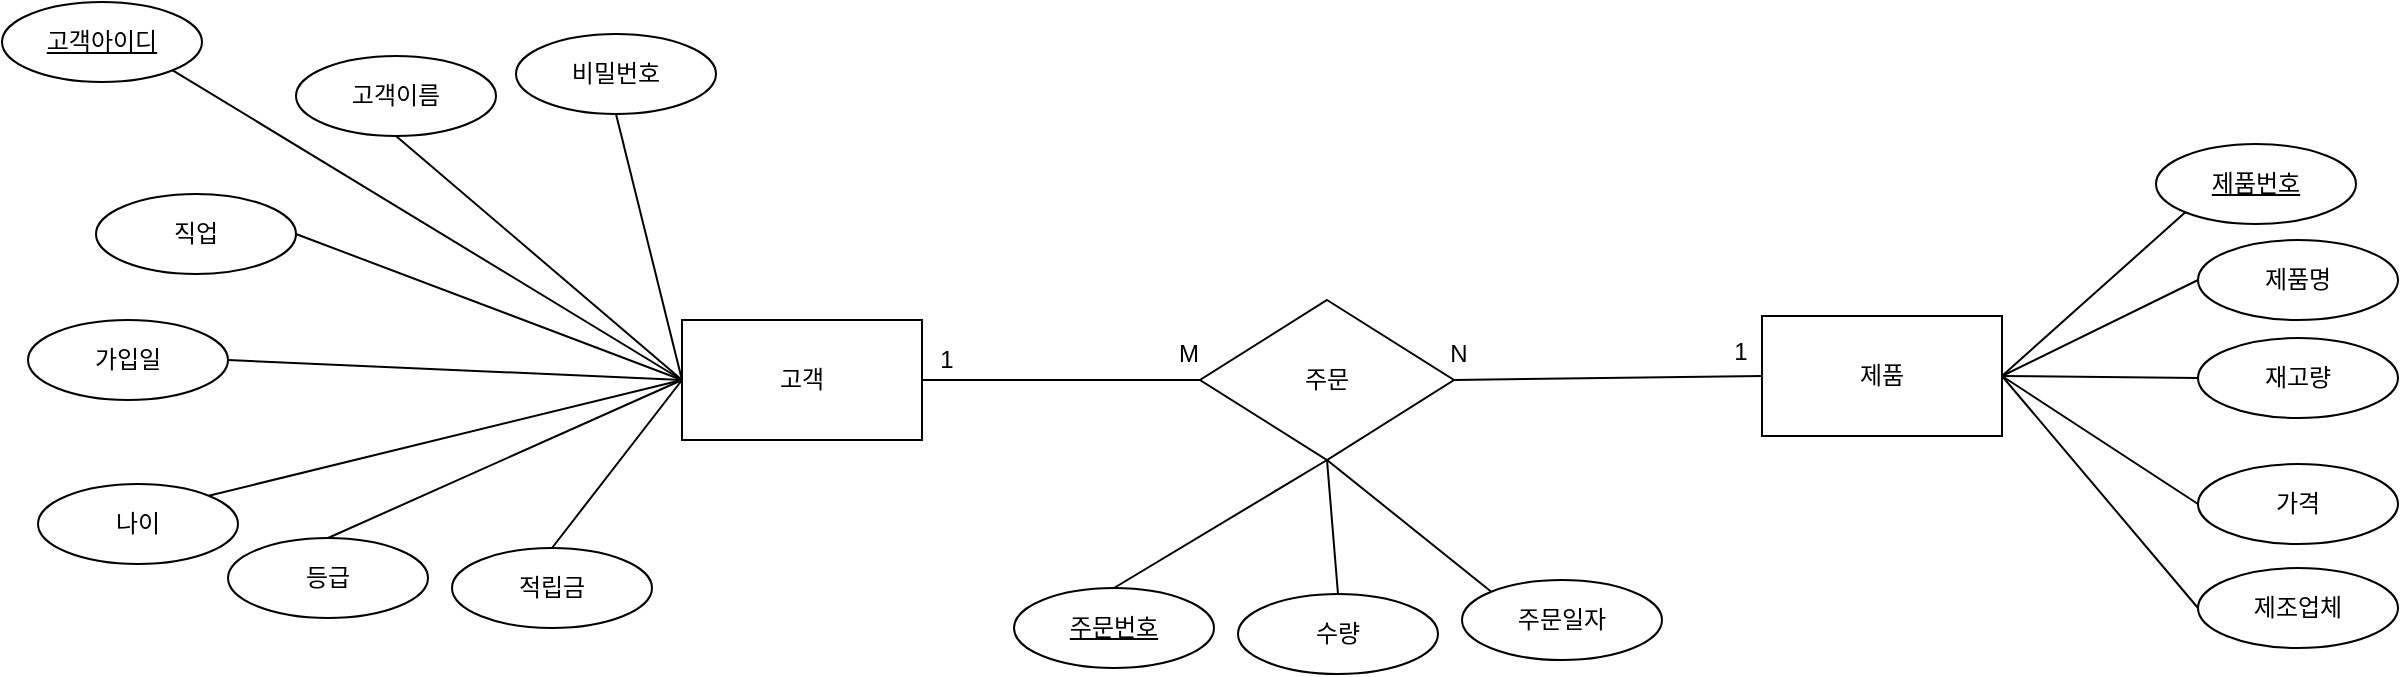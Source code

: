 <mxfile version="24.8.4" pages="2">
  <diagram name="ERD" id="YRXvS0uXnOmJm9dNZiNP">
    <mxGraphModel dx="1072" dy="1225" grid="0" gridSize="10" guides="1" tooltips="1" connect="1" arrows="1" fold="1" page="0" pageScale="1" pageWidth="827" pageHeight="1169" math="0" shadow="0">
      <root>
        <mxCell id="0" />
        <mxCell id="1" parent="0" />
        <mxCell id="8iGSnU5gSv1h4BT0RWDr-1" value="고객" style="rounded=0;whiteSpace=wrap;html=1;" vertex="1" parent="1">
          <mxGeometry x="175" y="69" width="120" height="60" as="geometry" />
        </mxCell>
        <mxCell id="8iGSnU5gSv1h4BT0RWDr-4" value="고객아이디" style="ellipse;whiteSpace=wrap;html=1;align=center;fontStyle=4;" vertex="1" parent="1">
          <mxGeometry x="-165" y="-90" width="100" height="40" as="geometry" />
        </mxCell>
        <mxCell id="8iGSnU5gSv1h4BT0RWDr-6" value="고객이름" style="ellipse;whiteSpace=wrap;html=1;align=center;" vertex="1" parent="1">
          <mxGeometry x="-18" y="-63" width="100" height="40" as="geometry" />
        </mxCell>
        <mxCell id="8iGSnU5gSv1h4BT0RWDr-7" value="비밀번호" style="ellipse;whiteSpace=wrap;html=1;align=center;" vertex="1" parent="1">
          <mxGeometry x="92" y="-74" width="100" height="40" as="geometry" />
        </mxCell>
        <mxCell id="8iGSnU5gSv1h4BT0RWDr-8" value="나이" style="ellipse;whiteSpace=wrap;html=1;align=center;" vertex="1" parent="1">
          <mxGeometry x="-147" y="151" width="100" height="40" as="geometry" />
        </mxCell>
        <mxCell id="8iGSnU5gSv1h4BT0RWDr-9" value="직업" style="ellipse;whiteSpace=wrap;html=1;align=center;" vertex="1" parent="1">
          <mxGeometry x="-118" y="6" width="100" height="40" as="geometry" />
        </mxCell>
        <mxCell id="8iGSnU5gSv1h4BT0RWDr-10" value="가입일" style="ellipse;whiteSpace=wrap;html=1;align=center;" vertex="1" parent="1">
          <mxGeometry x="-152" y="69" width="100" height="40" as="geometry" />
        </mxCell>
        <mxCell id="8iGSnU5gSv1h4BT0RWDr-11" value="등급" style="ellipse;whiteSpace=wrap;html=1;align=center;" vertex="1" parent="1">
          <mxGeometry x="-52" y="178" width="100" height="40" as="geometry" />
        </mxCell>
        <mxCell id="8iGSnU5gSv1h4BT0RWDr-12" value="적립금" style="ellipse;whiteSpace=wrap;html=1;align=center;" vertex="1" parent="1">
          <mxGeometry x="60" y="183" width="100" height="40" as="geometry" />
        </mxCell>
        <mxCell id="8iGSnU5gSv1h4BT0RWDr-13" value="" style="endArrow=none;html=1;rounded=0;fontSize=12;startSize=8;endSize=8;curved=1;exitX=0;exitY=0.5;exitDx=0;exitDy=0;entryX=1;entryY=1;entryDx=0;entryDy=0;" edge="1" parent="1" source="8iGSnU5gSv1h4BT0RWDr-1" target="8iGSnU5gSv1h4BT0RWDr-4">
          <mxGeometry width="50" height="50" relative="1" as="geometry">
            <mxPoint x="96" y="20" as="sourcePoint" />
            <mxPoint x="146" y="-30" as="targetPoint" />
          </mxGeometry>
        </mxCell>
        <mxCell id="8iGSnU5gSv1h4BT0RWDr-14" value="" style="endArrow=none;html=1;rounded=0;fontSize=12;startSize=8;endSize=8;curved=1;exitX=0;exitY=0.5;exitDx=0;exitDy=0;entryX=0.5;entryY=1;entryDx=0;entryDy=0;" edge="1" parent="1" source="8iGSnU5gSv1h4BT0RWDr-1" target="8iGSnU5gSv1h4BT0RWDr-6">
          <mxGeometry width="50" height="50" relative="1" as="geometry">
            <mxPoint x="123" y="47" as="sourcePoint" />
            <mxPoint x="28" y="6" as="targetPoint" />
          </mxGeometry>
        </mxCell>
        <mxCell id="8iGSnU5gSv1h4BT0RWDr-15" value="" style="endArrow=none;html=1;rounded=0;fontSize=12;startSize=8;endSize=8;curved=1;entryX=0.5;entryY=1;entryDx=0;entryDy=0;exitX=0;exitY=0.5;exitDx=0;exitDy=0;" edge="1" parent="1" source="8iGSnU5gSv1h4BT0RWDr-1" target="8iGSnU5gSv1h4BT0RWDr-7">
          <mxGeometry width="50" height="50" relative="1" as="geometry">
            <mxPoint x="169" y="99" as="sourcePoint" />
            <mxPoint x="38" y="16" as="targetPoint" />
          </mxGeometry>
        </mxCell>
        <mxCell id="8iGSnU5gSv1h4BT0RWDr-16" value="" style="endArrow=none;html=1;rounded=0;fontSize=12;startSize=8;endSize=8;curved=1;exitX=1;exitY=0;exitDx=0;exitDy=0;entryX=0;entryY=0.5;entryDx=0;entryDy=0;" edge="1" parent="1" source="8iGSnU5gSv1h4BT0RWDr-8" target="8iGSnU5gSv1h4BT0RWDr-1">
          <mxGeometry width="50" height="50" relative="1" as="geometry">
            <mxPoint x="143" y="67" as="sourcePoint" />
            <mxPoint x="48" y="26" as="targetPoint" />
          </mxGeometry>
        </mxCell>
        <mxCell id="8iGSnU5gSv1h4BT0RWDr-17" value="" style="endArrow=none;html=1;rounded=0;fontSize=12;startSize=8;endSize=8;curved=1;exitX=0;exitY=0.5;exitDx=0;exitDy=0;entryX=1;entryY=0.5;entryDx=0;entryDy=0;" edge="1" parent="1" source="8iGSnU5gSv1h4BT0RWDr-1" target="8iGSnU5gSv1h4BT0RWDr-9">
          <mxGeometry width="50" height="50" relative="1" as="geometry">
            <mxPoint x="153" y="77" as="sourcePoint" />
            <mxPoint x="58" y="36" as="targetPoint" />
          </mxGeometry>
        </mxCell>
        <mxCell id="8iGSnU5gSv1h4BT0RWDr-19" value="" style="endArrow=none;html=1;rounded=0;fontSize=12;startSize=8;endSize=8;curved=1;exitX=0;exitY=0.5;exitDx=0;exitDy=0;entryX=1;entryY=0.5;entryDx=0;entryDy=0;" edge="1" parent="1" source="8iGSnU5gSv1h4BT0RWDr-1" target="8iGSnU5gSv1h4BT0RWDr-10">
          <mxGeometry width="50" height="50" relative="1" as="geometry">
            <mxPoint x="63" y="77" as="sourcePoint" />
            <mxPoint x="27" y="79" as="targetPoint" />
          </mxGeometry>
        </mxCell>
        <mxCell id="8iGSnU5gSv1h4BT0RWDr-20" value="" style="endArrow=none;html=1;rounded=0;fontSize=12;startSize=8;endSize=8;curved=1;exitX=0;exitY=0.5;exitDx=0;exitDy=0;entryX=0.5;entryY=0;entryDx=0;entryDy=0;" edge="1" parent="1" source="8iGSnU5gSv1h4BT0RWDr-1" target="8iGSnU5gSv1h4BT0RWDr-11">
          <mxGeometry width="50" height="50" relative="1" as="geometry">
            <mxPoint x="73" y="87" as="sourcePoint" />
            <mxPoint x="37" y="89" as="targetPoint" />
          </mxGeometry>
        </mxCell>
        <mxCell id="8iGSnU5gSv1h4BT0RWDr-22" value="" style="endArrow=none;html=1;rounded=0;fontSize=12;startSize=8;endSize=8;curved=1;exitX=0.5;exitY=0;exitDx=0;exitDy=0;entryX=0;entryY=0.5;entryDx=0;entryDy=0;" edge="1" parent="1" source="8iGSnU5gSv1h4BT0RWDr-12" target="8iGSnU5gSv1h4BT0RWDr-1">
          <mxGeometry width="50" height="50" relative="1" as="geometry">
            <mxPoint x="-52" y="167" as="sourcePoint" />
            <mxPoint x="185" y="109" as="targetPoint" />
          </mxGeometry>
        </mxCell>
        <mxCell id="8iGSnU5gSv1h4BT0RWDr-23" value="주문" style="rhombus;whiteSpace=wrap;html=1;" vertex="1" parent="1">
          <mxGeometry x="434" y="59" width="127" height="80" as="geometry" />
        </mxCell>
        <mxCell id="8iGSnU5gSv1h4BT0RWDr-24" value="" style="endArrow=none;html=1;rounded=0;fontSize=12;startSize=8;endSize=8;curved=1;entryX=1;entryY=0.5;entryDx=0;entryDy=0;exitX=0;exitY=0.5;exitDx=0;exitDy=0;" edge="1" parent="1" source="8iGSnU5gSv1h4BT0RWDr-23" target="8iGSnU5gSv1h4BT0RWDr-1">
          <mxGeometry width="50" height="50" relative="1" as="geometry">
            <mxPoint x="185" y="109" as="sourcePoint" />
            <mxPoint x="152" y="-24" as="targetPoint" />
          </mxGeometry>
        </mxCell>
        <mxCell id="8iGSnU5gSv1h4BT0RWDr-25" value="1" style="edgeLabel;html=1;align=center;verticalAlign=middle;resizable=0;points=[];fontSize=12;" vertex="1" connectable="0" parent="8iGSnU5gSv1h4BT0RWDr-24">
          <mxGeometry x="0.825" y="-1" relative="1" as="geometry">
            <mxPoint y="-9" as="offset" />
          </mxGeometry>
        </mxCell>
        <mxCell id="8iGSnU5gSv1h4BT0RWDr-26" value="M" style="edgeLabel;html=1;align=center;verticalAlign=middle;resizable=0;points=[];fontSize=12;" vertex="1" connectable="0" parent="8iGSnU5gSv1h4BT0RWDr-24">
          <mxGeometry x="-0.716" relative="1" as="geometry">
            <mxPoint x="13" y="-13" as="offset" />
          </mxGeometry>
        </mxCell>
        <mxCell id="8iGSnU5gSv1h4BT0RWDr-28" value="" style="endArrow=none;html=1;rounded=0;fontSize=12;startSize=8;endSize=8;curved=1;entryX=0.5;entryY=1;entryDx=0;entryDy=0;exitX=0.5;exitY=0;exitDx=0;exitDy=0;" edge="1" parent="1" source="8iGSnU5gSv1h4BT0RWDr-36" target="8iGSnU5gSv1h4BT0RWDr-23">
          <mxGeometry width="50" height="50" relative="1" as="geometry">
            <mxPoint x="405" y="202" as="sourcePoint" />
            <mxPoint x="-70" y="-46" as="targetPoint" />
          </mxGeometry>
        </mxCell>
        <mxCell id="8iGSnU5gSv1h4BT0RWDr-30" value="수량" style="ellipse;whiteSpace=wrap;html=1;align=center;" vertex="1" parent="1">
          <mxGeometry x="453" y="206" width="100" height="40" as="geometry" />
        </mxCell>
        <mxCell id="8iGSnU5gSv1h4BT0RWDr-31" value="" style="endArrow=none;html=1;rounded=0;fontSize=12;startSize=8;endSize=8;curved=1;entryX=0.5;entryY=1;entryDx=0;entryDy=0;exitX=0.5;exitY=0;exitDx=0;exitDy=0;" edge="1" parent="1" source="8iGSnU5gSv1h4BT0RWDr-30" target="8iGSnU5gSv1h4BT0RWDr-23">
          <mxGeometry width="50" height="50" relative="1" as="geometry">
            <mxPoint x="436" y="212" as="sourcePoint" />
            <mxPoint x="507" y="149" as="targetPoint" />
          </mxGeometry>
        </mxCell>
        <mxCell id="8iGSnU5gSv1h4BT0RWDr-32" value="주문일자" style="ellipse;whiteSpace=wrap;html=1;align=center;" vertex="1" parent="1">
          <mxGeometry x="565" y="199" width="100" height="40" as="geometry" />
        </mxCell>
        <mxCell id="8iGSnU5gSv1h4BT0RWDr-33" value="" style="endArrow=none;html=1;rounded=0;fontSize=12;startSize=8;endSize=8;curved=1;entryX=0.5;entryY=1;entryDx=0;entryDy=0;exitX=0;exitY=0;exitDx=0;exitDy=0;" edge="1" parent="1" source="8iGSnU5gSv1h4BT0RWDr-32" target="8iGSnU5gSv1h4BT0RWDr-23">
          <mxGeometry width="50" height="50" relative="1" as="geometry">
            <mxPoint x="529" y="210" as="sourcePoint" />
            <mxPoint x="507" y="149" as="targetPoint" />
          </mxGeometry>
        </mxCell>
        <mxCell id="8iGSnU5gSv1h4BT0RWDr-34" value="제품" style="rounded=0;whiteSpace=wrap;html=1;" vertex="1" parent="1">
          <mxGeometry x="715" y="67" width="120" height="60" as="geometry" />
        </mxCell>
        <mxCell id="8iGSnU5gSv1h4BT0RWDr-36" value="주문번호" style="ellipse;whiteSpace=wrap;html=1;align=center;fontStyle=4;" vertex="1" parent="1">
          <mxGeometry x="341" y="203" width="100" height="40" as="geometry" />
        </mxCell>
        <mxCell id="8iGSnU5gSv1h4BT0RWDr-37" value="" style="endArrow=none;html=1;rounded=0;fontSize=12;startSize=8;endSize=8;curved=1;exitX=1;exitY=0.5;exitDx=0;exitDy=0;entryX=0;entryY=1;entryDx=0;entryDy=0;" edge="1" parent="1" source="8iGSnU5gSv1h4BT0RWDr-34" target="8iGSnU5gSv1h4BT0RWDr-38">
          <mxGeometry width="50" height="50" relative="1" as="geometry">
            <mxPoint x="570" y="235" as="sourcePoint" />
            <mxPoint x="819" y="-25" as="targetPoint" />
          </mxGeometry>
        </mxCell>
        <mxCell id="8iGSnU5gSv1h4BT0RWDr-38" value="제품번호" style="ellipse;whiteSpace=wrap;html=1;align=center;fontStyle=4;" vertex="1" parent="1">
          <mxGeometry x="912" y="-19" width="100" height="40" as="geometry" />
        </mxCell>
        <mxCell id="8iGSnU5gSv1h4BT0RWDr-40" value="재고량" style="ellipse;whiteSpace=wrap;html=1;align=center;" vertex="1" parent="1">
          <mxGeometry x="933" y="78" width="100" height="40" as="geometry" />
        </mxCell>
        <mxCell id="8iGSnU5gSv1h4BT0RWDr-41" value="" style="endArrow=none;html=1;rounded=0;fontSize=12;startSize=8;endSize=8;curved=1;exitX=1;exitY=0.5;exitDx=0;exitDy=0;entryX=0;entryY=0.5;entryDx=0;entryDy=0;" edge="1" parent="1" source="8iGSnU5gSv1h4BT0RWDr-34" target="8iGSnU5gSv1h4BT0RWDr-40">
          <mxGeometry width="50" height="50" relative="1" as="geometry">
            <mxPoint x="785" y="77" as="sourcePoint" />
            <mxPoint x="829" y="-15" as="targetPoint" />
          </mxGeometry>
        </mxCell>
        <mxCell id="8iGSnU5gSv1h4BT0RWDr-42" value="" style="endArrow=none;html=1;rounded=0;fontSize=12;startSize=8;endSize=8;curved=1;exitX=1;exitY=0.5;exitDx=0;exitDy=0;entryX=0;entryY=0.5;entryDx=0;entryDy=0;" edge="1" parent="1" source="8iGSnU5gSv1h4BT0RWDr-34" target="8iGSnU5gSv1h4BT0RWDr-43">
          <mxGeometry width="50" height="50" relative="1" as="geometry">
            <mxPoint x="785" y="77" as="sourcePoint" />
            <mxPoint x="858" y="32" as="targetPoint" />
          </mxGeometry>
        </mxCell>
        <mxCell id="8iGSnU5gSv1h4BT0RWDr-43" value="가격" style="ellipse;whiteSpace=wrap;html=1;align=center;" vertex="1" parent="1">
          <mxGeometry x="933" y="141" width="100" height="40" as="geometry" />
        </mxCell>
        <mxCell id="8iGSnU5gSv1h4BT0RWDr-44" value="제조업체" style="ellipse;whiteSpace=wrap;html=1;align=center;" vertex="1" parent="1">
          <mxGeometry x="933" y="193" width="100" height="40" as="geometry" />
        </mxCell>
        <mxCell id="8iGSnU5gSv1h4BT0RWDr-45" value="" style="endArrow=none;html=1;rounded=0;fontSize=12;startSize=8;endSize=8;curved=1;exitX=1;exitY=0.5;exitDx=0;exitDy=0;entryX=0;entryY=0.5;entryDx=0;entryDy=0;" edge="1" parent="1" source="8iGSnU5gSv1h4BT0RWDr-34" target="8iGSnU5gSv1h4BT0RWDr-44">
          <mxGeometry width="50" height="50" relative="1" as="geometry">
            <mxPoint x="845" y="107" as="sourcePoint" />
            <mxPoint x="943" y="171" as="targetPoint" />
          </mxGeometry>
        </mxCell>
        <mxCell id="8iGSnU5gSv1h4BT0RWDr-47" value="" style="endArrow=none;html=1;rounded=0;fontSize=12;startSize=8;endSize=8;curved=1;entryX=0;entryY=0.5;entryDx=0;entryDy=0;exitX=1;exitY=0.5;exitDx=0;exitDy=0;" edge="1" parent="1" source="8iGSnU5gSv1h4BT0RWDr-23" target="8iGSnU5gSv1h4BT0RWDr-34">
          <mxGeometry width="50" height="50" relative="1" as="geometry">
            <mxPoint x="580" y="96" as="sourcePoint" />
            <mxPoint x="985" y="173" as="targetPoint" />
          </mxGeometry>
        </mxCell>
        <mxCell id="8iGSnU5gSv1h4BT0RWDr-48" value="N" style="edgeLabel;html=1;align=center;verticalAlign=middle;resizable=0;points=[];fontSize=12;" vertex="1" connectable="0" parent="8iGSnU5gSv1h4BT0RWDr-47">
          <mxGeometry x="-0.878" y="-1" relative="1" as="geometry">
            <mxPoint x="-8" y="-14" as="offset" />
          </mxGeometry>
        </mxCell>
        <mxCell id="8iGSnU5gSv1h4BT0RWDr-49" value="1" style="edgeLabel;html=1;align=center;verticalAlign=middle;resizable=0;points=[];fontSize=12;" vertex="1" connectable="0" parent="1">
          <mxGeometry x="277.004" y="98" as="geometry">
            <mxPoint x="427" y="-13" as="offset" />
          </mxGeometry>
        </mxCell>
        <mxCell id="8iGSnU5gSv1h4BT0RWDr-50" value="제품명" style="ellipse;whiteSpace=wrap;html=1;align=center;" vertex="1" parent="1">
          <mxGeometry x="933" y="29" width="100" height="40" as="geometry" />
        </mxCell>
        <mxCell id="8iGSnU5gSv1h4BT0RWDr-51" value="" style="endArrow=none;html=1;rounded=0;fontSize=12;startSize=8;endSize=8;curved=1;exitX=1;exitY=0.5;exitDx=0;exitDy=0;entryX=0;entryY=0.5;entryDx=0;entryDy=0;" edge="1" parent="1" source="8iGSnU5gSv1h4BT0RWDr-34" target="8iGSnU5gSv1h4BT0RWDr-50">
          <mxGeometry width="50" height="50" relative="1" as="geometry">
            <mxPoint x="845" y="107" as="sourcePoint" />
            <mxPoint x="937" y="25" as="targetPoint" />
          </mxGeometry>
        </mxCell>
      </root>
    </mxGraphModel>
  </diagram>
  <diagram id="a4HUfg3vHjz7oEmoPViN" name="Relational Model">
    <mxGraphModel dx="1252" dy="1053" grid="0" gridSize="10" guides="1" tooltips="1" connect="1" arrows="1" fold="1" page="0" pageScale="1" pageWidth="827" pageHeight="1169" math="0" shadow="0">
      <root>
        <mxCell id="0" />
        <mxCell id="1" parent="0" />
        <mxCell id="rTnKQILUGx043er4pWjm-1" value="customer" style="shape=table;startSize=30;container=1;collapsible=1;childLayout=tableLayout;fixedRows=1;rowLines=0;fontStyle=1;align=center;resizeLast=1;html=1;" vertex="1" parent="1">
          <mxGeometry x="-3" y="8" width="180" height="270" as="geometry" />
        </mxCell>
        <mxCell id="rTnKQILUGx043er4pWjm-2" value="" style="shape=tableRow;horizontal=0;startSize=0;swimlaneHead=0;swimlaneBody=0;fillColor=none;collapsible=0;dropTarget=0;points=[[0,0.5],[1,0.5]];portConstraint=eastwest;top=0;left=0;right=0;bottom=1;" vertex="1" parent="rTnKQILUGx043er4pWjm-1">
          <mxGeometry y="30" width="180" height="30" as="geometry" />
        </mxCell>
        <mxCell id="rTnKQILUGx043er4pWjm-3" value="PK" style="shape=partialRectangle;connectable=0;fillColor=none;top=0;left=0;bottom=0;right=0;fontStyle=1;overflow=hidden;whiteSpace=wrap;html=1;" vertex="1" parent="rTnKQILUGx043er4pWjm-2">
          <mxGeometry width="30" height="30" as="geometry">
            <mxRectangle width="30" height="30" as="alternateBounds" />
          </mxGeometry>
        </mxCell>
        <mxCell id="rTnKQILUGx043er4pWjm-4" value="customer_id" style="shape=partialRectangle;connectable=0;fillColor=none;top=0;left=0;bottom=0;right=0;align=left;spacingLeft=6;fontStyle=5;overflow=hidden;whiteSpace=wrap;html=1;" vertex="1" parent="rTnKQILUGx043er4pWjm-2">
          <mxGeometry x="30" width="150" height="30" as="geometry">
            <mxRectangle width="150" height="30" as="alternateBounds" />
          </mxGeometry>
        </mxCell>
        <mxCell id="rTnKQILUGx043er4pWjm-5" value="" style="shape=tableRow;horizontal=0;startSize=0;swimlaneHead=0;swimlaneBody=0;fillColor=none;collapsible=0;dropTarget=0;points=[[0,0.5],[1,0.5]];portConstraint=eastwest;top=0;left=0;right=0;bottom=0;" vertex="1" parent="rTnKQILUGx043er4pWjm-1">
          <mxGeometry y="60" width="180" height="30" as="geometry" />
        </mxCell>
        <mxCell id="rTnKQILUGx043er4pWjm-6" value="" style="shape=partialRectangle;connectable=0;fillColor=none;top=0;left=0;bottom=0;right=0;editable=1;overflow=hidden;whiteSpace=wrap;html=1;" vertex="1" parent="rTnKQILUGx043er4pWjm-5">
          <mxGeometry width="30" height="30" as="geometry">
            <mxRectangle width="30" height="30" as="alternateBounds" />
          </mxGeometry>
        </mxCell>
        <mxCell id="rTnKQILUGx043er4pWjm-7" value="customer_name" style="shape=partialRectangle;connectable=0;fillColor=none;top=0;left=0;bottom=0;right=0;align=left;spacingLeft=6;overflow=hidden;whiteSpace=wrap;html=1;" vertex="1" parent="rTnKQILUGx043er4pWjm-5">
          <mxGeometry x="30" width="150" height="30" as="geometry">
            <mxRectangle width="150" height="30" as="alternateBounds" />
          </mxGeometry>
        </mxCell>
        <mxCell id="rTnKQILUGx043er4pWjm-8" value="" style="shape=tableRow;horizontal=0;startSize=0;swimlaneHead=0;swimlaneBody=0;fillColor=none;collapsible=0;dropTarget=0;points=[[0,0.5],[1,0.5]];portConstraint=eastwest;top=0;left=0;right=0;bottom=0;" vertex="1" parent="rTnKQILUGx043er4pWjm-1">
          <mxGeometry y="90" width="180" height="30" as="geometry" />
        </mxCell>
        <mxCell id="rTnKQILUGx043er4pWjm-9" value="" style="shape=partialRectangle;connectable=0;fillColor=none;top=0;left=0;bottom=0;right=0;editable=1;overflow=hidden;whiteSpace=wrap;html=1;" vertex="1" parent="rTnKQILUGx043er4pWjm-8">
          <mxGeometry width="30" height="30" as="geometry">
            <mxRectangle width="30" height="30" as="alternateBounds" />
          </mxGeometry>
        </mxCell>
        <mxCell id="rTnKQILUGx043er4pWjm-10" value="password" style="shape=partialRectangle;connectable=0;fillColor=none;top=0;left=0;bottom=0;right=0;align=left;spacingLeft=6;overflow=hidden;whiteSpace=wrap;html=1;" vertex="1" parent="rTnKQILUGx043er4pWjm-8">
          <mxGeometry x="30" width="150" height="30" as="geometry">
            <mxRectangle width="150" height="30" as="alternateBounds" />
          </mxGeometry>
        </mxCell>
        <mxCell id="rTnKQILUGx043er4pWjm-11" value="" style="shape=tableRow;horizontal=0;startSize=0;swimlaneHead=0;swimlaneBody=0;fillColor=none;collapsible=0;dropTarget=0;points=[[0,0.5],[1,0.5]];portConstraint=eastwest;top=0;left=0;right=0;bottom=0;" vertex="1" parent="rTnKQILUGx043er4pWjm-1">
          <mxGeometry y="120" width="180" height="30" as="geometry" />
        </mxCell>
        <mxCell id="rTnKQILUGx043er4pWjm-12" value="" style="shape=partialRectangle;connectable=0;fillColor=none;top=0;left=0;bottom=0;right=0;editable=1;overflow=hidden;whiteSpace=wrap;html=1;" vertex="1" parent="rTnKQILUGx043er4pWjm-11">
          <mxGeometry width="30" height="30" as="geometry">
            <mxRectangle width="30" height="30" as="alternateBounds" />
          </mxGeometry>
        </mxCell>
        <mxCell id="rTnKQILUGx043er4pWjm-13" value="age" style="shape=partialRectangle;connectable=0;fillColor=none;top=0;left=0;bottom=0;right=0;align=left;spacingLeft=6;overflow=hidden;whiteSpace=wrap;html=1;" vertex="1" parent="rTnKQILUGx043er4pWjm-11">
          <mxGeometry x="30" width="150" height="30" as="geometry">
            <mxRectangle width="150" height="30" as="alternateBounds" />
          </mxGeometry>
        </mxCell>
        <mxCell id="QOptqDLzozoxjt8-nG2G-1" value="" style="shape=tableRow;horizontal=0;startSize=0;swimlaneHead=0;swimlaneBody=0;fillColor=none;collapsible=0;dropTarget=0;points=[[0,0.5],[1,0.5]];portConstraint=eastwest;top=0;left=0;right=0;bottom=0;" vertex="1" parent="rTnKQILUGx043er4pWjm-1">
          <mxGeometry y="150" width="180" height="30" as="geometry" />
        </mxCell>
        <mxCell id="QOptqDLzozoxjt8-nG2G-2" value="" style="shape=partialRectangle;connectable=0;fillColor=none;top=0;left=0;bottom=0;right=0;editable=1;overflow=hidden;whiteSpace=wrap;html=1;" vertex="1" parent="QOptqDLzozoxjt8-nG2G-1">
          <mxGeometry width="30" height="30" as="geometry">
            <mxRectangle width="30" height="30" as="alternateBounds" />
          </mxGeometry>
        </mxCell>
        <mxCell id="QOptqDLzozoxjt8-nG2G-3" value="job" style="shape=partialRectangle;connectable=0;fillColor=none;top=0;left=0;bottom=0;right=0;align=left;spacingLeft=6;overflow=hidden;whiteSpace=wrap;html=1;" vertex="1" parent="QOptqDLzozoxjt8-nG2G-1">
          <mxGeometry x="30" width="150" height="30" as="geometry">
            <mxRectangle width="150" height="30" as="alternateBounds" />
          </mxGeometry>
        </mxCell>
        <mxCell id="zASlePhsU6p8nQJtJvT5-1" value="" style="shape=tableRow;horizontal=0;startSize=0;swimlaneHead=0;swimlaneBody=0;fillColor=none;collapsible=0;dropTarget=0;points=[[0,0.5],[1,0.5]];portConstraint=eastwest;top=0;left=0;right=0;bottom=0;" vertex="1" parent="rTnKQILUGx043er4pWjm-1">
          <mxGeometry y="180" width="180" height="30" as="geometry" />
        </mxCell>
        <mxCell id="zASlePhsU6p8nQJtJvT5-2" value="" style="shape=partialRectangle;connectable=0;fillColor=none;top=0;left=0;bottom=0;right=0;editable=1;overflow=hidden;whiteSpace=wrap;html=1;" vertex="1" parent="zASlePhsU6p8nQJtJvT5-1">
          <mxGeometry width="30" height="30" as="geometry">
            <mxRectangle width="30" height="30" as="alternateBounds" />
          </mxGeometry>
        </mxCell>
        <mxCell id="zASlePhsU6p8nQJtJvT5-3" value="grade" style="shape=partialRectangle;connectable=0;fillColor=none;top=0;left=0;bottom=0;right=0;align=left;spacingLeft=6;overflow=hidden;whiteSpace=wrap;html=1;" vertex="1" parent="zASlePhsU6p8nQJtJvT5-1">
          <mxGeometry x="30" width="150" height="30" as="geometry">
            <mxRectangle width="150" height="30" as="alternateBounds" />
          </mxGeometry>
        </mxCell>
        <mxCell id="zASlePhsU6p8nQJtJvT5-23" value="" style="shape=tableRow;horizontal=0;startSize=0;swimlaneHead=0;swimlaneBody=0;fillColor=none;collapsible=0;dropTarget=0;points=[[0,0.5],[1,0.5]];portConstraint=eastwest;top=0;left=0;right=0;bottom=0;" vertex="1" parent="rTnKQILUGx043er4pWjm-1">
          <mxGeometry y="210" width="180" height="30" as="geometry" />
        </mxCell>
        <mxCell id="zASlePhsU6p8nQJtJvT5-24" value="" style="shape=partialRectangle;connectable=0;fillColor=none;top=0;left=0;bottom=0;right=0;editable=1;overflow=hidden;whiteSpace=wrap;html=1;" vertex="1" parent="zASlePhsU6p8nQJtJvT5-23">
          <mxGeometry width="30" height="30" as="geometry">
            <mxRectangle width="30" height="30" as="alternateBounds" />
          </mxGeometry>
        </mxCell>
        <mxCell id="zASlePhsU6p8nQJtJvT5-25" value="savings" style="shape=partialRectangle;connectable=0;fillColor=none;top=0;left=0;bottom=0;right=0;align=left;spacingLeft=6;overflow=hidden;whiteSpace=wrap;html=1;" vertex="1" parent="zASlePhsU6p8nQJtJvT5-23">
          <mxGeometry x="30" width="150" height="30" as="geometry">
            <mxRectangle width="150" height="30" as="alternateBounds" />
          </mxGeometry>
        </mxCell>
        <mxCell id="zASlePhsU6p8nQJtJvT5-26" value="" style="shape=tableRow;horizontal=0;startSize=0;swimlaneHead=0;swimlaneBody=0;fillColor=none;collapsible=0;dropTarget=0;points=[[0,0.5],[1,0.5]];portConstraint=eastwest;top=0;left=0;right=0;bottom=0;" vertex="1" parent="rTnKQILUGx043er4pWjm-1">
          <mxGeometry y="240" width="180" height="30" as="geometry" />
        </mxCell>
        <mxCell id="zASlePhsU6p8nQJtJvT5-27" value="" style="shape=partialRectangle;connectable=0;fillColor=none;top=0;left=0;bottom=0;right=0;editable=1;overflow=hidden;whiteSpace=wrap;html=1;" vertex="1" parent="zASlePhsU6p8nQJtJvT5-26">
          <mxGeometry width="30" height="30" as="geometry">
            <mxRectangle width="30" height="30" as="alternateBounds" />
          </mxGeometry>
        </mxCell>
        <mxCell id="zASlePhsU6p8nQJtJvT5-28" value="regist_date" style="shape=partialRectangle;connectable=0;fillColor=none;top=0;left=0;bottom=0;right=0;align=left;spacingLeft=6;overflow=hidden;whiteSpace=wrap;html=1;" vertex="1" parent="zASlePhsU6p8nQJtJvT5-26">
          <mxGeometry x="30" width="150" height="30" as="geometry">
            <mxRectangle width="150" height="30" as="alternateBounds" />
          </mxGeometry>
        </mxCell>
        <mxCell id="hMhMec352f3yKURlIIed-1" value="orders" style="shape=table;startSize=30;container=1;collapsible=1;childLayout=tableLayout;fixedRows=1;rowLines=0;fontStyle=1;align=center;resizeLast=1;html=1;" vertex="1" parent="1">
          <mxGeometry x="241" y="42" width="180" height="180" as="geometry" />
        </mxCell>
        <mxCell id="hMhMec352f3yKURlIIed-17" value="" style="shape=tableRow;horizontal=0;startSize=0;swimlaneHead=0;swimlaneBody=0;fillColor=none;collapsible=0;dropTarget=0;points=[[0,0.5],[1,0.5]];portConstraint=eastwest;top=0;left=0;right=0;bottom=0;" vertex="1" parent="hMhMec352f3yKURlIIed-1">
          <mxGeometry y="30" width="180" height="30" as="geometry" />
        </mxCell>
        <mxCell id="hMhMec352f3yKURlIIed-18" value="&lt;span style=&quot;font-weight: 700;&quot;&gt;PK&lt;/span&gt;" style="shape=partialRectangle;connectable=0;fillColor=none;top=0;left=0;bottom=0;right=0;editable=1;overflow=hidden;whiteSpace=wrap;html=1;" vertex="1" parent="hMhMec352f3yKURlIIed-17">
          <mxGeometry width="30" height="30" as="geometry">
            <mxRectangle width="30" height="30" as="alternateBounds" />
          </mxGeometry>
        </mxCell>
        <mxCell id="hMhMec352f3yKURlIIed-19" value="&lt;span style=&quot;font-weight: 700; text-decoration-line: underline;&quot;&gt;orders_code&lt;/span&gt;" style="shape=partialRectangle;connectable=0;fillColor=none;top=0;left=0;bottom=0;right=0;align=left;spacingLeft=6;overflow=hidden;whiteSpace=wrap;html=1;" vertex="1" parent="hMhMec352f3yKURlIIed-17">
          <mxGeometry x="30" width="150" height="30" as="geometry">
            <mxRectangle width="150" height="30" as="alternateBounds" />
          </mxGeometry>
        </mxCell>
        <mxCell id="hMhMec352f3yKURlIIed-22" value="" style="shape=tableRow;horizontal=0;startSize=0;swimlaneHead=0;swimlaneBody=0;fillColor=none;collapsible=0;dropTarget=0;points=[[0,0.5],[1,0.5]];portConstraint=eastwest;top=0;left=0;right=0;bottom=0;" vertex="1" parent="hMhMec352f3yKURlIIed-1">
          <mxGeometry y="60" width="180" height="30" as="geometry" />
        </mxCell>
        <mxCell id="hMhMec352f3yKURlIIed-23" value="&lt;span style=&quot;font-weight: 700;&quot;&gt;FK&lt;/span&gt;" style="shape=partialRectangle;connectable=0;fillColor=none;top=0;left=0;bottom=0;right=0;editable=1;overflow=hidden;whiteSpace=wrap;html=1;" vertex="1" parent="hMhMec352f3yKURlIIed-22">
          <mxGeometry width="30" height="30" as="geometry">
            <mxRectangle width="30" height="30" as="alternateBounds" />
          </mxGeometry>
        </mxCell>
        <mxCell id="hMhMec352f3yKURlIIed-24" value="customer_id" style="shape=partialRectangle;connectable=0;fillColor=none;top=0;left=0;bottom=0;right=0;align=left;spacingLeft=6;overflow=hidden;whiteSpace=wrap;html=1;fontStyle=1" vertex="1" parent="hMhMec352f3yKURlIIed-22">
          <mxGeometry x="30" width="150" height="30" as="geometry">
            <mxRectangle width="150" height="30" as="alternateBounds" />
          </mxGeometry>
        </mxCell>
        <mxCell id="hMhMec352f3yKURlIIed-26" value="" style="shape=tableRow;horizontal=0;startSize=0;swimlaneHead=0;swimlaneBody=0;fillColor=none;collapsible=0;dropTarget=0;points=[[0,0.5],[1,0.5]];portConstraint=eastwest;top=0;left=0;right=0;bottom=1;" vertex="1" parent="hMhMec352f3yKURlIIed-1">
          <mxGeometry y="90" width="180" height="30" as="geometry" />
        </mxCell>
        <mxCell id="hMhMec352f3yKURlIIed-27" value="&lt;span style=&quot;font-weight: 700;&quot;&gt;FK&lt;/span&gt;" style="shape=partialRectangle;connectable=0;fillColor=none;top=0;left=0;bottom=0;right=0;editable=1;overflow=hidden;whiteSpace=wrap;html=1;" vertex="1" parent="hMhMec352f3yKURlIIed-26">
          <mxGeometry width="30" height="30" as="geometry">
            <mxRectangle width="30" height="30" as="alternateBounds" />
          </mxGeometry>
        </mxCell>
        <mxCell id="hMhMec352f3yKURlIIed-28" value="product_code" style="shape=partialRectangle;connectable=0;fillColor=none;top=0;left=0;bottom=0;right=0;align=left;spacingLeft=6;overflow=hidden;whiteSpace=wrap;html=1;fontStyle=1" vertex="1" parent="hMhMec352f3yKURlIIed-26">
          <mxGeometry x="30" width="150" height="30" as="geometry">
            <mxRectangle width="150" height="30" as="alternateBounds" />
          </mxGeometry>
        </mxCell>
        <mxCell id="hMhMec352f3yKURlIIed-5" value="" style="shape=tableRow;horizontal=0;startSize=0;swimlaneHead=0;swimlaneBody=0;fillColor=none;collapsible=0;dropTarget=0;points=[[0,0.5],[1,0.5]];portConstraint=eastwest;top=0;left=0;right=0;bottom=0;" vertex="1" parent="hMhMec352f3yKURlIIed-1">
          <mxGeometry y="120" width="180" height="30" as="geometry" />
        </mxCell>
        <mxCell id="hMhMec352f3yKURlIIed-6" value="" style="shape=partialRectangle;connectable=0;fillColor=none;top=0;left=0;bottom=0;right=0;editable=1;overflow=hidden;whiteSpace=wrap;html=1;" vertex="1" parent="hMhMec352f3yKURlIIed-5">
          <mxGeometry width="30" height="30" as="geometry">
            <mxRectangle width="30" height="30" as="alternateBounds" />
          </mxGeometry>
        </mxCell>
        <mxCell id="hMhMec352f3yKURlIIed-7" value="purchase_quantity" style="shape=partialRectangle;connectable=0;fillColor=none;top=0;left=0;bottom=0;right=0;align=left;spacingLeft=6;overflow=hidden;whiteSpace=wrap;html=1;" vertex="1" parent="hMhMec352f3yKURlIIed-5">
          <mxGeometry x="30" width="150" height="30" as="geometry">
            <mxRectangle width="150" height="30" as="alternateBounds" />
          </mxGeometry>
        </mxCell>
        <mxCell id="hMhMec352f3yKURlIIed-8" value="" style="shape=tableRow;horizontal=0;startSize=0;swimlaneHead=0;swimlaneBody=0;fillColor=none;collapsible=0;dropTarget=0;points=[[0,0.5],[1,0.5]];portConstraint=eastwest;top=0;left=0;right=0;bottom=0;" vertex="1" parent="hMhMec352f3yKURlIIed-1">
          <mxGeometry y="150" width="180" height="30" as="geometry" />
        </mxCell>
        <mxCell id="hMhMec352f3yKURlIIed-9" value="" style="shape=partialRectangle;connectable=0;fillColor=none;top=0;left=0;bottom=0;right=0;editable=1;overflow=hidden;whiteSpace=wrap;html=1;" vertex="1" parent="hMhMec352f3yKURlIIed-8">
          <mxGeometry width="30" height="30" as="geometry">
            <mxRectangle width="30" height="30" as="alternateBounds" />
          </mxGeometry>
        </mxCell>
        <mxCell id="hMhMec352f3yKURlIIed-10" value="orders_datetime" style="shape=partialRectangle;connectable=0;fillColor=none;top=0;left=0;bottom=0;right=0;align=left;spacingLeft=6;overflow=hidden;whiteSpace=wrap;html=1;" vertex="1" parent="hMhMec352f3yKURlIIed-8">
          <mxGeometry x="30" width="150" height="30" as="geometry">
            <mxRectangle width="150" height="30" as="alternateBounds" />
          </mxGeometry>
        </mxCell>
        <mxCell id="hMhMec352f3yKURlIIed-29" value="product" style="shape=table;startSize=30;container=1;collapsible=1;childLayout=tableLayout;fixedRows=1;rowLines=0;fontStyle=1;align=center;resizeLast=1;html=1;" vertex="1" parent="1">
          <mxGeometry x="485" y="35" width="180" height="180" as="geometry" />
        </mxCell>
        <mxCell id="hMhMec352f3yKURlIIed-30" value="" style="shape=tableRow;horizontal=0;startSize=0;swimlaneHead=0;swimlaneBody=0;fillColor=none;collapsible=0;dropTarget=0;points=[[0,0.5],[1,0.5]];portConstraint=eastwest;top=0;left=0;right=0;bottom=1;" vertex="1" parent="hMhMec352f3yKURlIIed-29">
          <mxGeometry y="30" width="180" height="30" as="geometry" />
        </mxCell>
        <mxCell id="hMhMec352f3yKURlIIed-31" value="PK" style="shape=partialRectangle;connectable=0;fillColor=none;top=0;left=0;bottom=0;right=0;fontStyle=1;overflow=hidden;whiteSpace=wrap;html=1;" vertex="1" parent="hMhMec352f3yKURlIIed-30">
          <mxGeometry width="30" height="30" as="geometry">
            <mxRectangle width="30" height="30" as="alternateBounds" />
          </mxGeometry>
        </mxCell>
        <mxCell id="hMhMec352f3yKURlIIed-32" value="product_code" style="shape=partialRectangle;connectable=0;fillColor=none;top=0;left=0;bottom=0;right=0;align=left;spacingLeft=6;fontStyle=5;overflow=hidden;whiteSpace=wrap;html=1;" vertex="1" parent="hMhMec352f3yKURlIIed-30">
          <mxGeometry x="30" width="150" height="30" as="geometry">
            <mxRectangle width="150" height="30" as="alternateBounds" />
          </mxGeometry>
        </mxCell>
        <mxCell id="hMhMec352f3yKURlIIed-33" value="" style="shape=tableRow;horizontal=0;startSize=0;swimlaneHead=0;swimlaneBody=0;fillColor=none;collapsible=0;dropTarget=0;points=[[0,0.5],[1,0.5]];portConstraint=eastwest;top=0;left=0;right=0;bottom=0;" vertex="1" parent="hMhMec352f3yKURlIIed-29">
          <mxGeometry y="60" width="180" height="30" as="geometry" />
        </mxCell>
        <mxCell id="hMhMec352f3yKURlIIed-34" value="" style="shape=partialRectangle;connectable=0;fillColor=none;top=0;left=0;bottom=0;right=0;editable=1;overflow=hidden;whiteSpace=wrap;html=1;" vertex="1" parent="hMhMec352f3yKURlIIed-33">
          <mxGeometry width="30" height="30" as="geometry">
            <mxRectangle width="30" height="30" as="alternateBounds" />
          </mxGeometry>
        </mxCell>
        <mxCell id="hMhMec352f3yKURlIIed-35" value="product_name" style="shape=partialRectangle;connectable=0;fillColor=none;top=0;left=0;bottom=0;right=0;align=left;spacingLeft=6;overflow=hidden;whiteSpace=wrap;html=1;" vertex="1" parent="hMhMec352f3yKURlIIed-33">
          <mxGeometry x="30" width="150" height="30" as="geometry">
            <mxRectangle width="150" height="30" as="alternateBounds" />
          </mxGeometry>
        </mxCell>
        <mxCell id="hMhMec352f3yKURlIIed-36" value="" style="shape=tableRow;horizontal=0;startSize=0;swimlaneHead=0;swimlaneBody=0;fillColor=none;collapsible=0;dropTarget=0;points=[[0,0.5],[1,0.5]];portConstraint=eastwest;top=0;left=0;right=0;bottom=0;" vertex="1" parent="hMhMec352f3yKURlIIed-29">
          <mxGeometry y="90" width="180" height="30" as="geometry" />
        </mxCell>
        <mxCell id="hMhMec352f3yKURlIIed-37" value="" style="shape=partialRectangle;connectable=0;fillColor=none;top=0;left=0;bottom=0;right=0;editable=1;overflow=hidden;whiteSpace=wrap;html=1;" vertex="1" parent="hMhMec352f3yKURlIIed-36">
          <mxGeometry width="30" height="30" as="geometry">
            <mxRectangle width="30" height="30" as="alternateBounds" />
          </mxGeometry>
        </mxCell>
        <mxCell id="hMhMec352f3yKURlIIed-38" value="stock_quantity" style="shape=partialRectangle;connectable=0;fillColor=none;top=0;left=0;bottom=0;right=0;align=left;spacingLeft=6;overflow=hidden;whiteSpace=wrap;html=1;" vertex="1" parent="hMhMec352f3yKURlIIed-36">
          <mxGeometry x="30" width="150" height="30" as="geometry">
            <mxRectangle width="150" height="30" as="alternateBounds" />
          </mxGeometry>
        </mxCell>
        <mxCell id="hMhMec352f3yKURlIIed-39" value="" style="shape=tableRow;horizontal=0;startSize=0;swimlaneHead=0;swimlaneBody=0;fillColor=none;collapsible=0;dropTarget=0;points=[[0,0.5],[1,0.5]];portConstraint=eastwest;top=0;left=0;right=0;bottom=0;" vertex="1" parent="hMhMec352f3yKURlIIed-29">
          <mxGeometry y="120" width="180" height="30" as="geometry" />
        </mxCell>
        <mxCell id="hMhMec352f3yKURlIIed-40" value="" style="shape=partialRectangle;connectable=0;fillColor=none;top=0;left=0;bottom=0;right=0;editable=1;overflow=hidden;whiteSpace=wrap;html=1;" vertex="1" parent="hMhMec352f3yKURlIIed-39">
          <mxGeometry width="30" height="30" as="geometry">
            <mxRectangle width="30" height="30" as="alternateBounds" />
          </mxGeometry>
        </mxCell>
        <mxCell id="hMhMec352f3yKURlIIed-41" value="product_price" style="shape=partialRectangle;connectable=0;fillColor=none;top=0;left=0;bottom=0;right=0;align=left;spacingLeft=6;overflow=hidden;whiteSpace=wrap;html=1;" vertex="1" parent="hMhMec352f3yKURlIIed-39">
          <mxGeometry x="30" width="150" height="30" as="geometry">
            <mxRectangle width="150" height="30" as="alternateBounds" />
          </mxGeometry>
        </mxCell>
        <mxCell id="hMhMec352f3yKURlIIed-42" value="" style="shape=tableRow;horizontal=0;startSize=0;swimlaneHead=0;swimlaneBody=0;fillColor=none;collapsible=0;dropTarget=0;points=[[0,0.5],[1,0.5]];portConstraint=eastwest;top=0;left=0;right=0;bottom=0;" vertex="1" parent="hMhMec352f3yKURlIIed-29">
          <mxGeometry y="150" width="180" height="30" as="geometry" />
        </mxCell>
        <mxCell id="hMhMec352f3yKURlIIed-43" value="" style="shape=partialRectangle;connectable=0;fillColor=none;top=0;left=0;bottom=0;right=0;editable=1;overflow=hidden;whiteSpace=wrap;html=1;" vertex="1" parent="hMhMec352f3yKURlIIed-42">
          <mxGeometry width="30" height="30" as="geometry">
            <mxRectangle width="30" height="30" as="alternateBounds" />
          </mxGeometry>
        </mxCell>
        <mxCell id="hMhMec352f3yKURlIIed-44" value="manufacturer" style="shape=partialRectangle;connectable=0;fillColor=none;top=0;left=0;bottom=0;right=0;align=left;spacingLeft=6;overflow=hidden;whiteSpace=wrap;html=1;" vertex="1" parent="hMhMec352f3yKURlIIed-42">
          <mxGeometry x="30" width="150" height="30" as="geometry">
            <mxRectangle width="150" height="30" as="alternateBounds" />
          </mxGeometry>
        </mxCell>
        <mxCell id="hMhMec352f3yKURlIIed-45" value="" style="edgeStyle=entityRelationEdgeStyle;fontSize=12;html=1;endArrow=ERzeroToMany;startArrow=ERmandOne;rounded=0;startSize=8;endSize=8;curved=1;exitX=1;exitY=0.5;exitDx=0;exitDy=0;entryX=0;entryY=0.5;entryDx=0;entryDy=0;" edge="1" parent="1" source="rTnKQILUGx043er4pWjm-2" target="hMhMec352f3yKURlIIed-22">
          <mxGeometry width="100" height="100" relative="1" as="geometry">
            <mxPoint x="200" y="253" as="sourcePoint" />
            <mxPoint x="300" y="153" as="targetPoint" />
          </mxGeometry>
        </mxCell>
        <mxCell id="hMhMec352f3yKURlIIed-46" value="" style="edgeStyle=entityRelationEdgeStyle;fontSize=12;html=1;endArrow=ERzeroToMany;startArrow=ERmandOne;rounded=0;startSize=8;endSize=8;curved=1;exitX=0;exitY=0.5;exitDx=0;exitDy=0;entryX=1;entryY=0.5;entryDx=0;entryDy=0;" edge="1" parent="1" source="hMhMec352f3yKURlIIed-30" target="hMhMec352f3yKURlIIed-26">
          <mxGeometry width="100" height="100" relative="1" as="geometry">
            <mxPoint x="290" y="252" as="sourcePoint" />
            <mxPoint x="390" y="152" as="targetPoint" />
          </mxGeometry>
        </mxCell>
      </root>
    </mxGraphModel>
  </diagram>
</mxfile>
